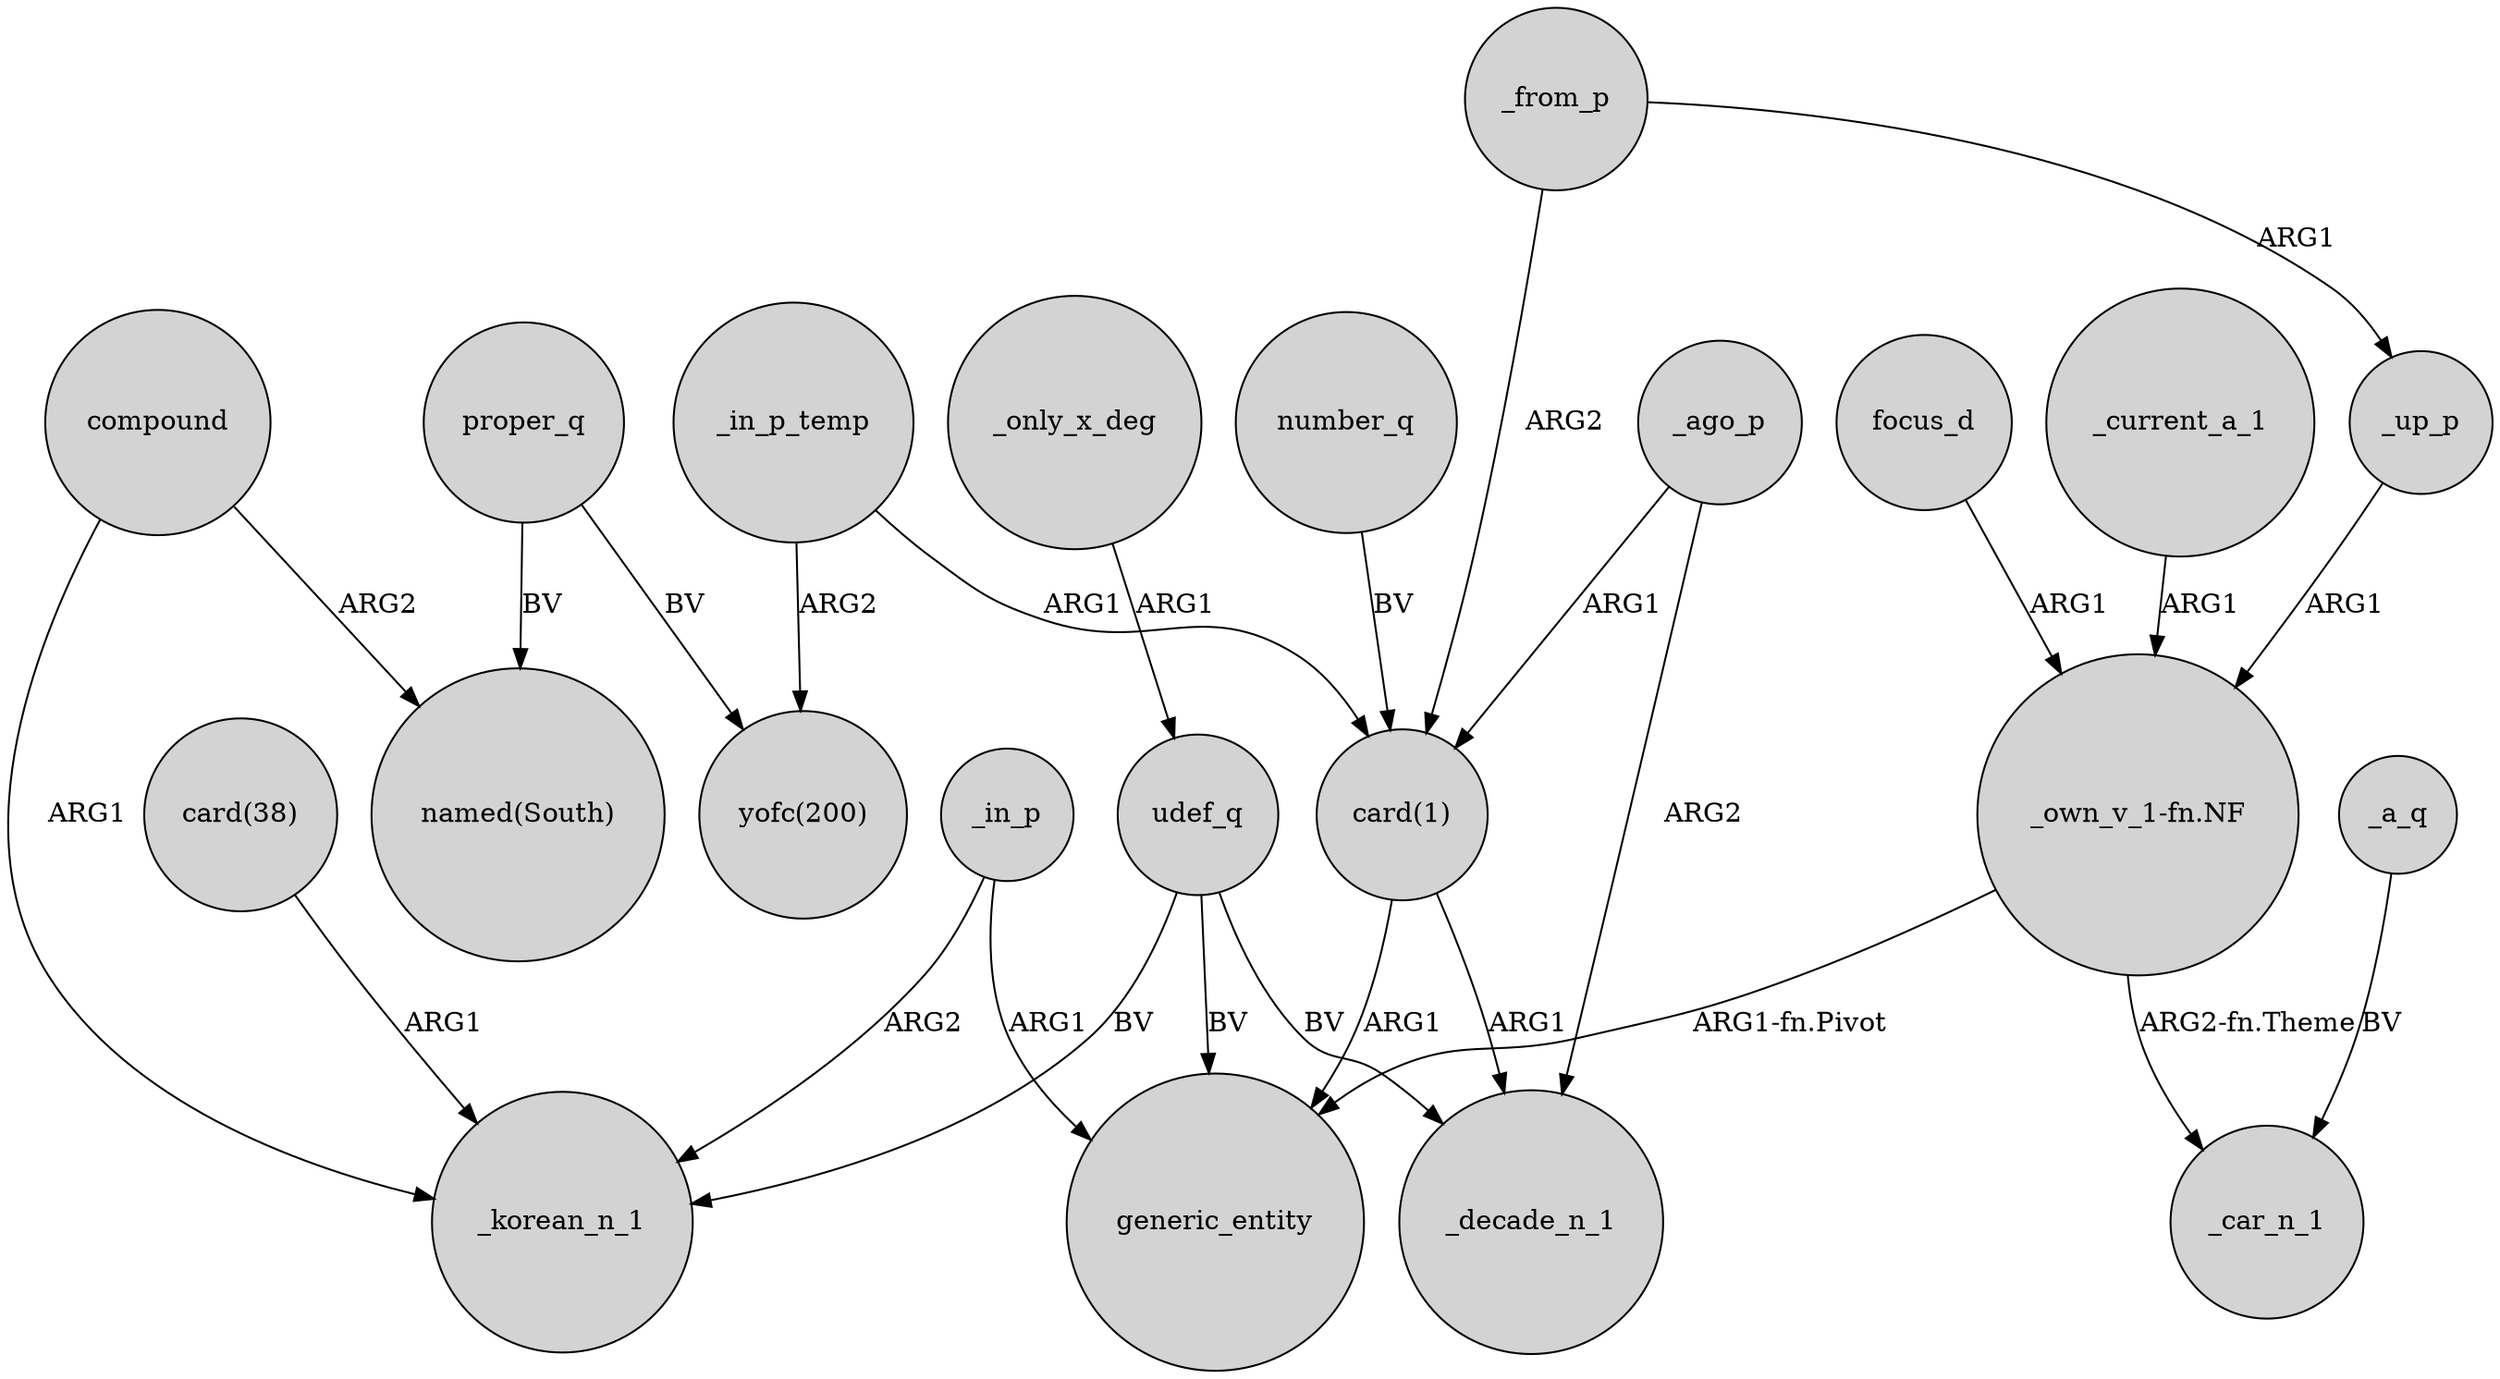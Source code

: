 digraph {
	node [shape=circle style=filled]
	_in_p_temp -> "card(1)" [label=ARG1]
	compound -> _korean_n_1 [label=ARG1]
	_only_x_deg -> udef_q [label=ARG1]
	compound -> "named(South)" [label=ARG2]
	udef_q -> generic_entity [label=BV]
	_ago_p -> _decade_n_1 [label=ARG2]
	_from_p -> _up_p [label=ARG1]
	"_own_v_1-fn.NF" -> generic_entity [label="ARG1-fn.Pivot"]
	_up_p -> "_own_v_1-fn.NF" [label=ARG1]
	_from_p -> "card(1)" [label=ARG2]
	udef_q -> _decade_n_1 [label=BV]
	focus_d -> "_own_v_1-fn.NF" [label=ARG1]
	_ago_p -> "card(1)" [label=ARG1]
	_a_q -> _car_n_1 [label=BV]
	udef_q -> _korean_n_1 [label=BV]
	_in_p_temp -> "yofc(200)" [label=ARG2]
	number_q -> "card(1)" [label=BV]
	"card(1)" -> generic_entity [label=ARG1]
	_in_p -> generic_entity [label=ARG1]
	"card(38)" -> _korean_n_1 [label=ARG1]
	proper_q -> "named(South)" [label=BV]
	"card(1)" -> _decade_n_1 [label=ARG1]
	_in_p -> _korean_n_1 [label=ARG2]
	_current_a_1 -> "_own_v_1-fn.NF" [label=ARG1]
	"_own_v_1-fn.NF" -> _car_n_1 [label="ARG2-fn.Theme"]
	proper_q -> "yofc(200)" [label=BV]
}
